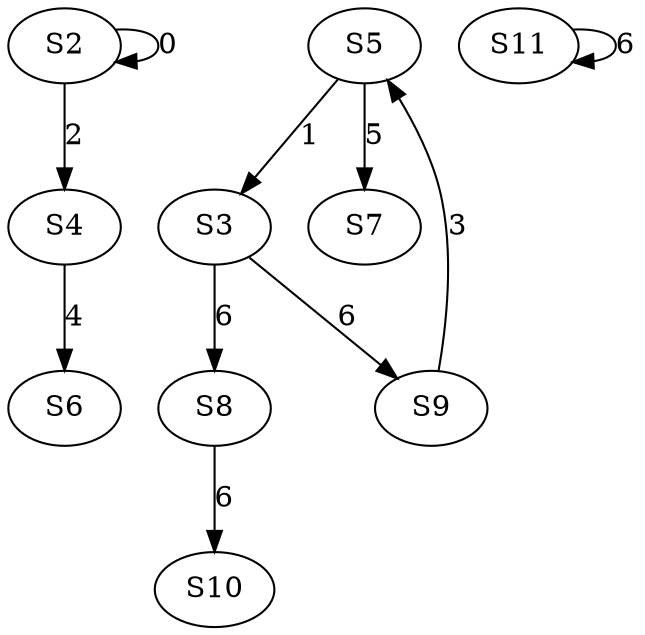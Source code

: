 strict digraph {
	S2 -> S2 [ label = 0 ];
	S5 -> S3 [ label = 1 ];
	S2 -> S4 [ label = 2 ];
	S9 -> S5 [ label = 3 ];
	S4 -> S6 [ label = 4 ];
	S5 -> S7 [ label = 5 ];
	S3 -> S8 [ label = 6 ];
	S3 -> S9 [ label = 6 ];
	S8 -> S10 [ label = 6 ];
	S11 -> S11 [ label = 6 ];
}